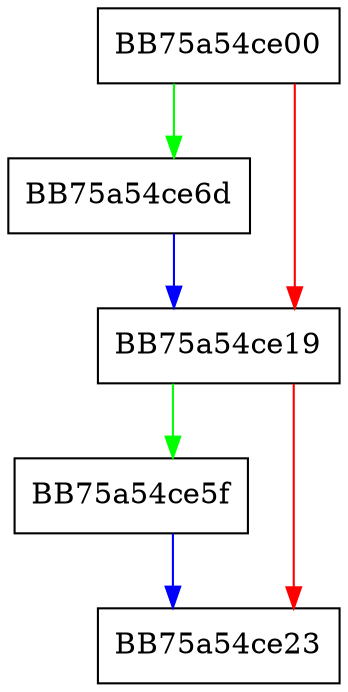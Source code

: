digraph IsFilterCachingDisabled {
  node [shape="box"];
  graph [splines=ortho];
  BB75a54ce00 -> BB75a54ce6d [color="green"];
  BB75a54ce00 -> BB75a54ce19 [color="red"];
  BB75a54ce19 -> BB75a54ce5f [color="green"];
  BB75a54ce19 -> BB75a54ce23 [color="red"];
  BB75a54ce5f -> BB75a54ce23 [color="blue"];
  BB75a54ce6d -> BB75a54ce19 [color="blue"];
}